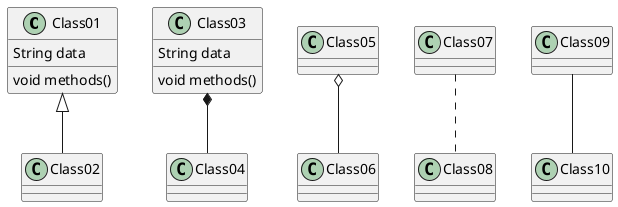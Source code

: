 @startuml
class Class01 {
  String data
  void methods()
}
class Class03 {
  String data
  void methods()
}
Class01 <|-- Class02
Class03 *-- Class04
Class05 o-- Class06
Class07 .. Class08
Class09 -- Class10
@enduml